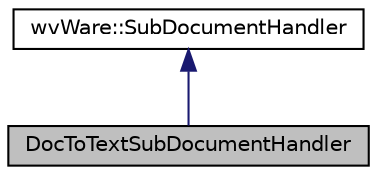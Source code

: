 digraph "DocToTextSubDocumentHandler"
{
  edge [fontname="Helvetica",fontsize="10",labelfontname="Helvetica",labelfontsize="10"];
  node [fontname="Helvetica",fontsize="10",shape=record];
  Node2 [label="DocToTextSubDocumentHandler",height=0.2,width=0.4,color="black", fillcolor="grey75", style="filled", fontcolor="black"];
  Node3 -> Node2 [dir="back",color="midnightblue",fontsize="10",style="solid",fontname="Helvetica"];
  Node3 [label="wvWare::SubDocumentHandler",height=0.2,width=0.4,color="black", fillcolor="white", style="filled",URL="$classwv_ware_1_1_sub_document_handler.html"];
}

